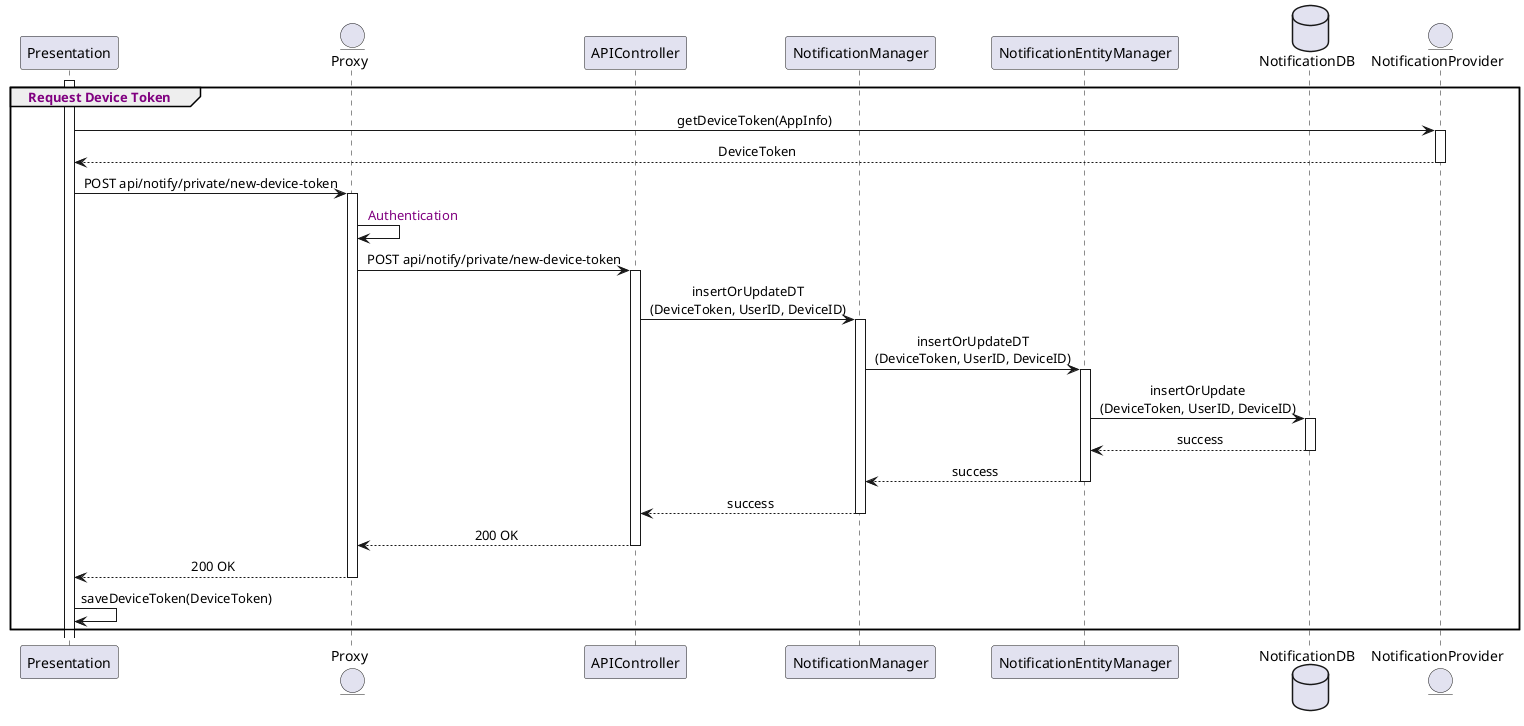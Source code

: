 @startuml 
skinparam sequenceMessageAlign center

participant Presentation
entity Proxy
participant APIController
participant NotificationManager
participant NotificationEntityManager
database NotificationDB
entity NotificationProvider

activate Presentation
group <color:purple> Request Device Token
Presentation -> NotificationProvider : getDeviceToken(AppInfo)
activate NotificationProvider
NotificationProvider --> Presentation : DeviceToken
deactivate NotificationProvider
Presentation -> Proxy : POST api/notify/private/new-device-token
activate Proxy
Proxy -> Proxy : <color:purple> Authentication
Proxy -> APIController : POST api/notify/private/new-device-token
activate APIController
APIController -> NotificationManager : insertOrUpdateDT\n(DeviceToken, UserID, DeviceID)
activate NotificationManager
NotificationManager -> NotificationEntityManager : insertOrUpdateDT\n(DeviceToken, UserID, DeviceID)
activate NotificationEntityManager
NotificationEntityManager -> NotificationDB : insertOrUpdate\n(DeviceToken, UserID, DeviceID)
activate NotificationDB
NotificationDB --> NotificationEntityManager : success
deactivate NotificationDB
NotificationEntityManager --> NotificationManager : success
deactivate NotificationEntityManager
NotificationManager --> APIController : success
deactivate NotificationManager
APIController --> Proxy : 200 OK
deactivate APIController
Proxy --> Presentation : 200 OK
deactivate Proxy
Presentation -> Presentation : saveDeviceToken(DeviceToken)
end

@enduml